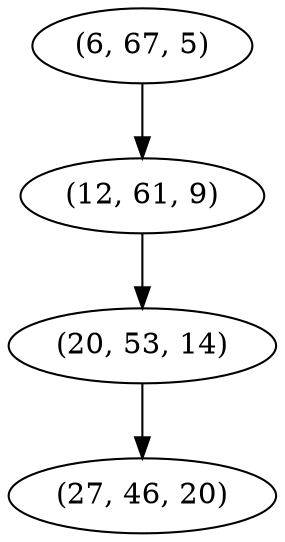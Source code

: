 digraph tree {
    "(6, 67, 5)";
    "(12, 61, 9)";
    "(20, 53, 14)";
    "(27, 46, 20)";
    "(6, 67, 5)" -> "(12, 61, 9)";
    "(12, 61, 9)" -> "(20, 53, 14)";
    "(20, 53, 14)" -> "(27, 46, 20)";
}
